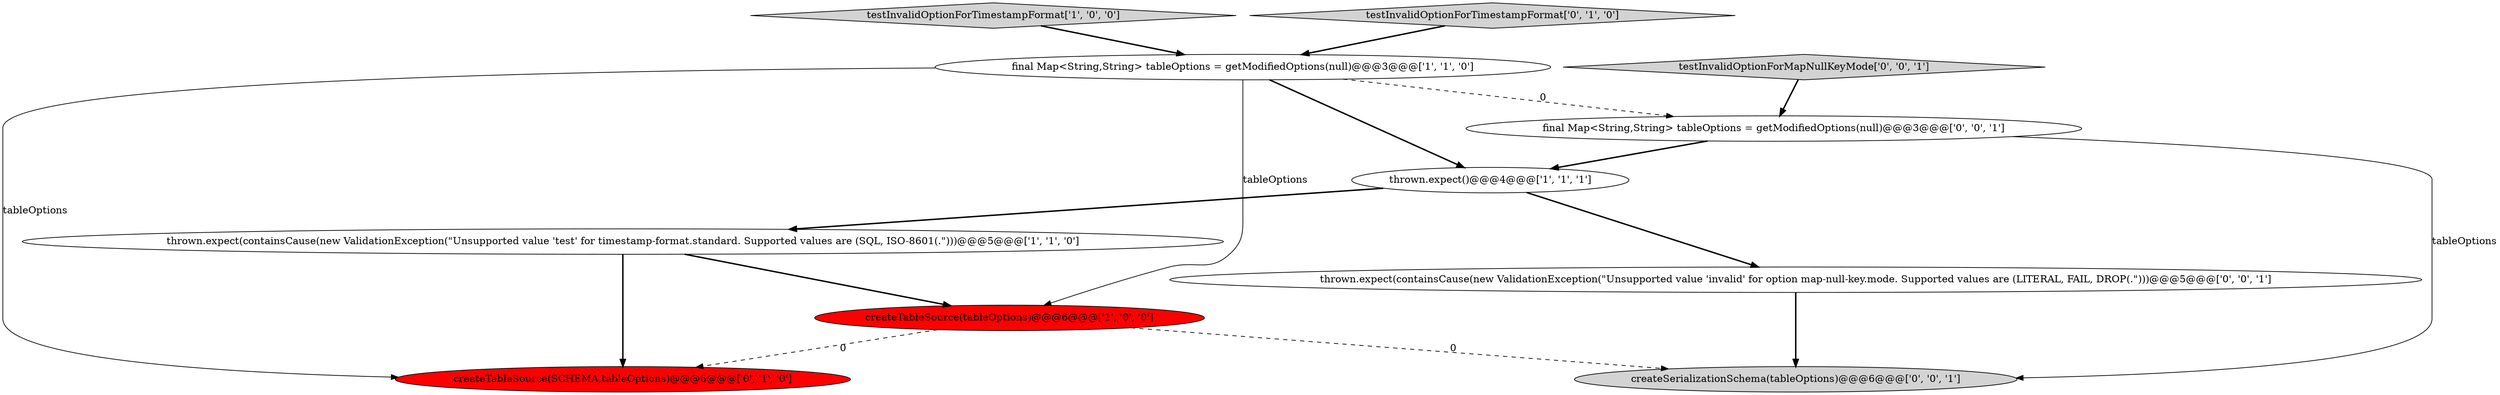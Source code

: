 digraph {
4 [style = filled, label = "testInvalidOptionForTimestampFormat['1', '0', '0']", fillcolor = lightgray, shape = diamond image = "AAA0AAABBB1BBB"];
10 [style = filled, label = "createSerializationSchema(tableOptions)@@@6@@@['0', '0', '1']", fillcolor = lightgray, shape = ellipse image = "AAA0AAABBB3BBB"];
3 [style = filled, label = "final Map<String,String> tableOptions = getModifiedOptions(null)@@@3@@@['1', '1', '0']", fillcolor = white, shape = ellipse image = "AAA0AAABBB1BBB"];
6 [style = filled, label = "testInvalidOptionForTimestampFormat['0', '1', '0']", fillcolor = lightgray, shape = diamond image = "AAA0AAABBB2BBB"];
8 [style = filled, label = "final Map<String,String> tableOptions = getModifiedOptions(null)@@@3@@@['0', '0', '1']", fillcolor = white, shape = ellipse image = "AAA0AAABBB3BBB"];
9 [style = filled, label = "testInvalidOptionForMapNullKeyMode['0', '0', '1']", fillcolor = lightgray, shape = diamond image = "AAA0AAABBB3BBB"];
0 [style = filled, label = "thrown.expect(containsCause(new ValidationException(\"Unsupported value 'test' for timestamp-format.standard. Supported values are (SQL, ISO-8601(.\")))@@@5@@@['1', '1', '0']", fillcolor = white, shape = ellipse image = "AAA0AAABBB1BBB"];
5 [style = filled, label = "createTableSource(SCHEMA,tableOptions)@@@6@@@['0', '1', '0']", fillcolor = red, shape = ellipse image = "AAA1AAABBB2BBB"];
7 [style = filled, label = "thrown.expect(containsCause(new ValidationException(\"Unsupported value 'invalid' for option map-null-key.mode. Supported values are (LITERAL, FAIL, DROP(.\")))@@@5@@@['0', '0', '1']", fillcolor = white, shape = ellipse image = "AAA0AAABBB3BBB"];
2 [style = filled, label = "thrown.expect()@@@4@@@['1', '1', '1']", fillcolor = white, shape = ellipse image = "AAA0AAABBB1BBB"];
1 [style = filled, label = "createTableSource(tableOptions)@@@6@@@['1', '0', '0']", fillcolor = red, shape = ellipse image = "AAA1AAABBB1BBB"];
3->8 [style = dashed, label="0"];
6->3 [style = bold, label=""];
4->3 [style = bold, label=""];
8->10 [style = solid, label="tableOptions"];
2->0 [style = bold, label=""];
3->1 [style = solid, label="tableOptions"];
3->5 [style = solid, label="tableOptions"];
2->7 [style = bold, label=""];
1->5 [style = dashed, label="0"];
1->10 [style = dashed, label="0"];
3->2 [style = bold, label=""];
8->2 [style = bold, label=""];
9->8 [style = bold, label=""];
7->10 [style = bold, label=""];
0->1 [style = bold, label=""];
0->5 [style = bold, label=""];
}
